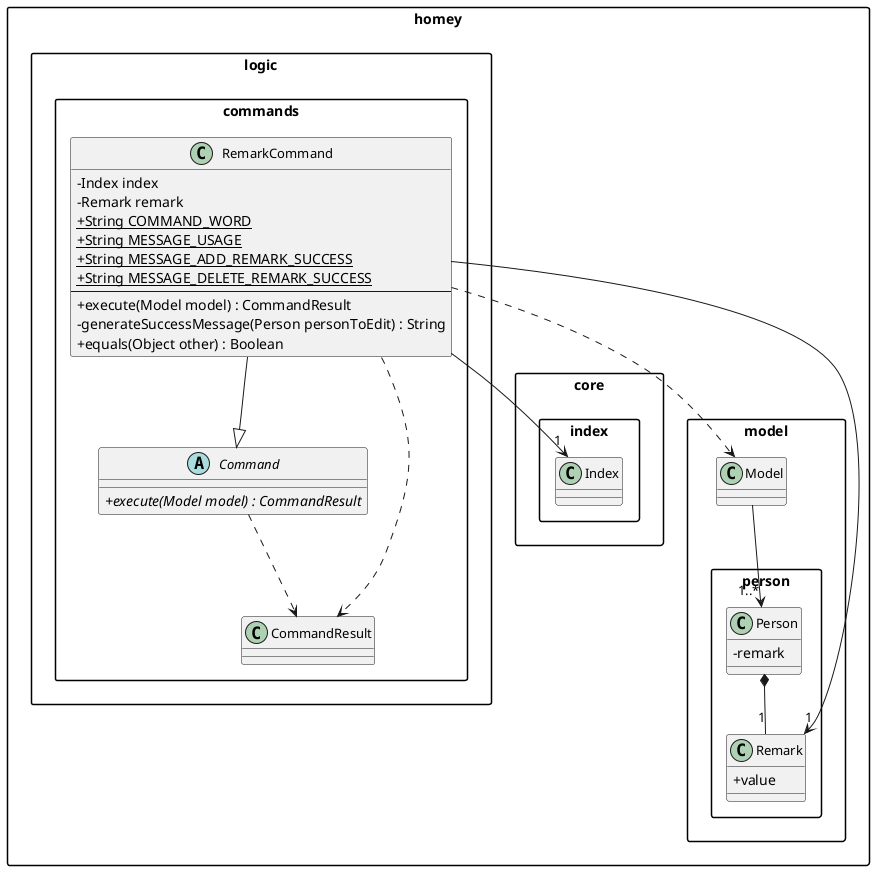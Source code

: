 @startuml
@startuml
hide stereotype
skinparam classAttributeIconSize 0
skinparam shadowing false
skinparam classFontSize 13
skinparam packageStyle rectangle

package homey.logic.commands {
    class RemarkCommand {
        - Index index
        - Remark remark
        + {static} String COMMAND_WORD
        + {static} String MESSAGE_USAGE
        + {static} String MESSAGE_ADD_REMARK_SUCCESS
        + {static} String MESSAGE_DELETE_REMARK_SUCCESS
        --
        + execute(Model model) : CommandResult
        - generateSuccessMessage(Person personToEdit) : String
        + equals(Object other) : Boolean
    }

    abstract class Command {
        + execute(Model model) {abstract} : CommandResult
    }

    class CommandResult {
    }
}

package homey.core.index {
    class Index
}

package homey.model {
    class Model {
    }

}
package homey.model.person {
    class Person {
        - remark
    }

    class Remark {
        + value
    }
}

' Relationships with multiplicities
RemarkCommand --|> Command
RemarkCommand --> "1" Index
RemarkCommand --> "1" Remark
RemarkCommand ..> Model
RemarkCommand ..> CommandResult
Command ..> CommandResult
Model --> "1..*" Person
Person *-- "1" Remark
@enduml

